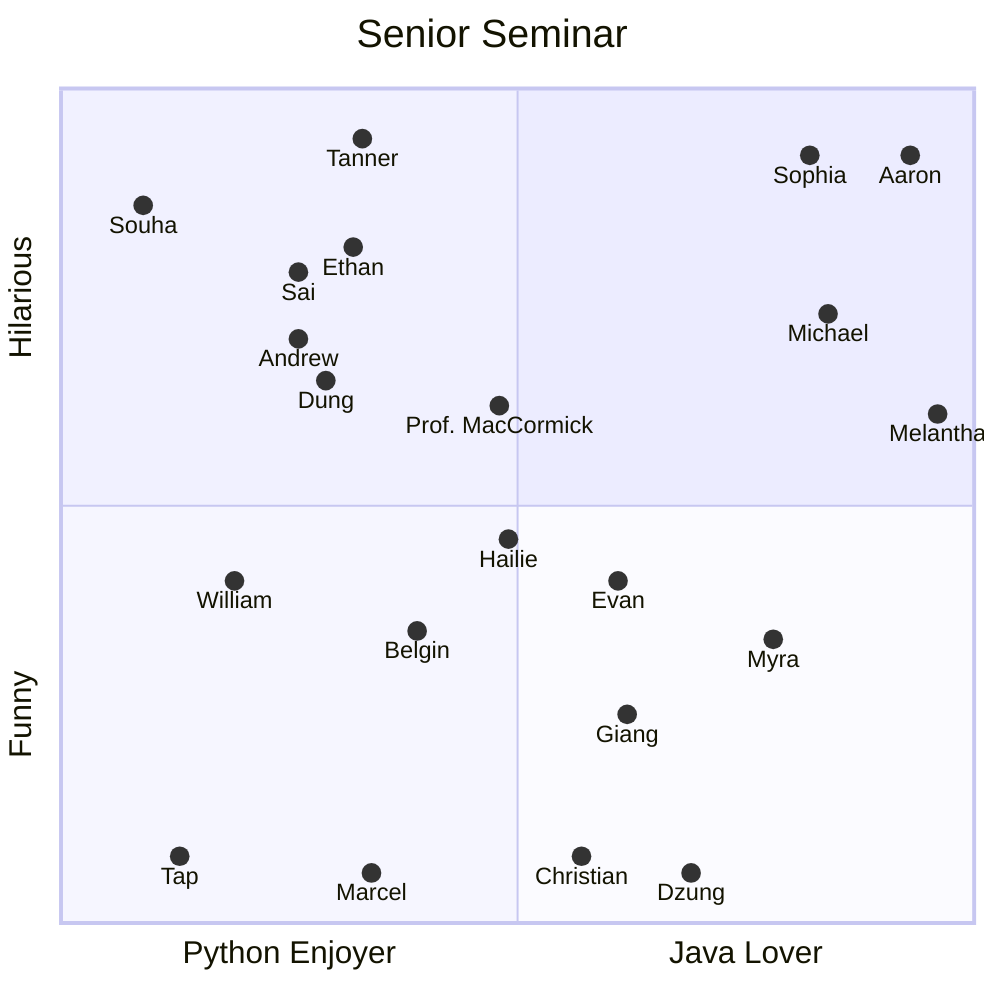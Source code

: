 quadrantChart
    title Senior Seminar 
    x-axis Python Enjoyer --> Java Lover
    y-axis Funny --> Hilarious

    Souha: [0.09, 0.86]
    Sai: [0.26, 0.78]
    Melantha: [0.96, 0.61]
    William: [0.19, 0.41]
    Tap: [0.13, 0.08]
    Dzung: [0.69, 0.06]
    Sophia: [0.82, 0.92]
    Christian: [0.57, 0.08]
    Dung: [0.29, 0.65]
    Ethan: [0.32, 0.81]
    Myra: [0.78, 0.34]
    Belgin: [0.39, 0.35]
    Michael: [0.84, 0.73]
    Marcel: [0.34, 0.06]
    Andrew: [0.26, 0.70]
    Prof. MacCormick: [0.48, 0.62]
    Hailie: [0.49, 0.46]
    Giang: [0.62, 0.25]
    Tanner: [0.33, 0.94]
    Aaron: [0.93, 0.92]
    Evan: [0.61, 0.41]